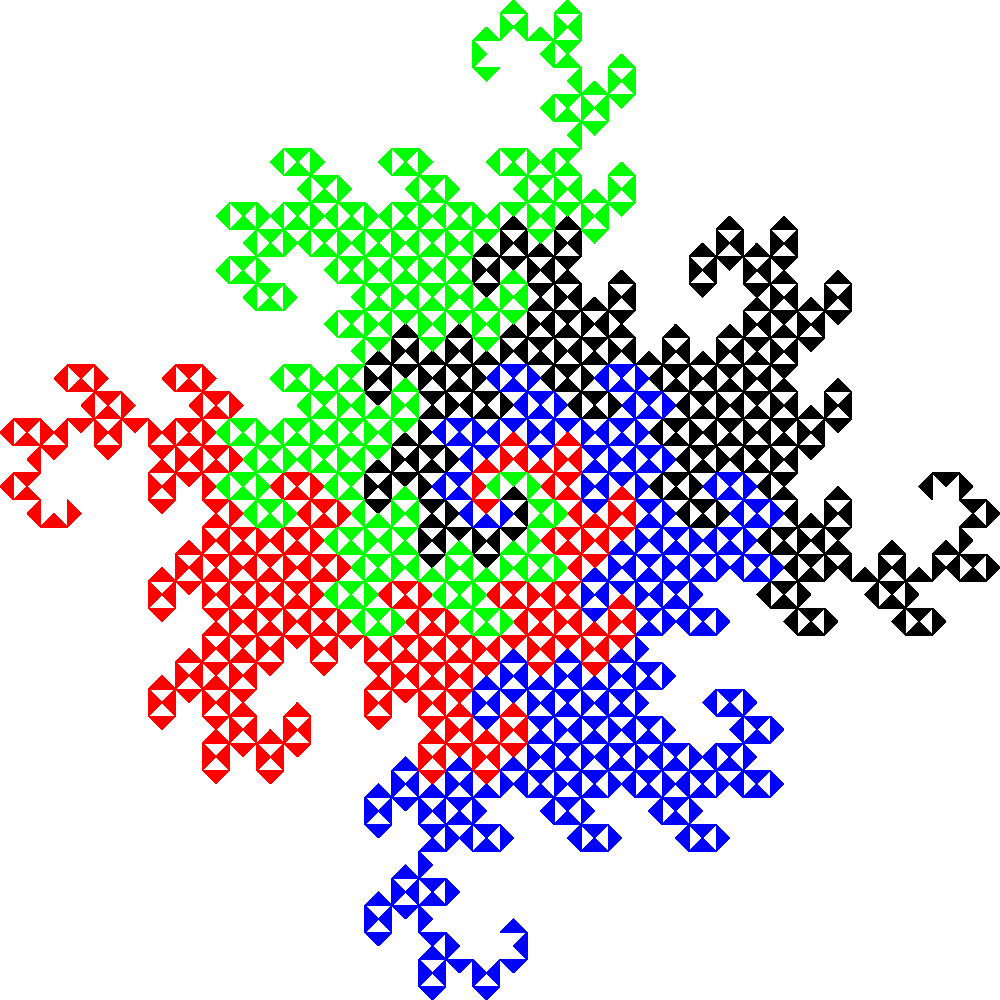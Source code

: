 pair crease(pair z1, pair z2, bool left)
{
  pair dz = z2 - z1;

  if (left)
    return z1 + dz * (0.5, 0.5);
  else
    return z1 + dz * (0.5, -0.5);
}

pair[] fold(pair[] oldz)
{
  int n = oldz.length;
  pair[] newz = new pair[2n-1];

  for (int i = 0; i < n-1; ++i)
  {
    newz[2i] = oldz[i];
    newz[2i+1] = crease(oldz[i], oldz[i+1], i%2==0);
  }

  newz[2(n-1)] = oldz[n-1];

  return newz;
}

pair[] dragon(int n, pair[] base={})
{
  if (base.length == 0)
    if (n%2 == 0)
      base = new pair[] {(0,0), (1,1) };
    else
      base = new pair[] {(0,0), (1,0) };

  pair[] z = base;

  for (int i = 1; i < n; ++i)
    z = fold(z);

  return z;
}

void drawtris(pair[] z, pen p = currentpen)
{
  int n = z.length;

  for (int i = 0; i < n-2; i+=2)
    fill(z[i]--z[i+1]--z[i+2]--cycle, p);
}

void drawtris(pair[] z, pen p1, pen p2)
{
  int n = z.length;

  for (int i = 0; i < n-2; i+=2)
    fill(z[i]--z[i+1]--z[i+2]--cycle, 2i < n-1 ? p1 : p2);
}

size(500,0);

int n = 10;

drawtris(dragon(n, new pair[] {(0,0), (1,0)}), black);
drawtris(dragon(n, new pair[] {(0,0), (0,-1)}), blue);
drawtris(dragon(n, new pair[] {(0,0), (-1,0)}), red);
drawtris(dragon(n, new pair[] {(0,0), (0,1)}),  green);
